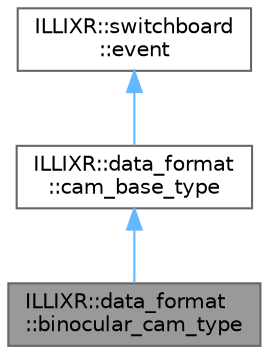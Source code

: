 digraph "ILLIXR::data_format::binocular_cam_type"
{
 // LATEX_PDF_SIZE
  bgcolor="transparent";
  edge [fontname=Helvetica,fontsize=10,labelfontname=Helvetica,labelfontsize=10];
  node [fontname=Helvetica,fontsize=10,shape=box,height=0.2,width=0.4];
  Node1 [id="Node000001",label="ILLIXR::data_format\l::binocular_cam_type",height=0.2,width=0.4,color="gray40", fillcolor="grey60", style="filled", fontcolor="black",tooltip=" "];
  Node2 -> Node1 [id="edge1_Node000001_Node000002",dir="back",color="steelblue1",style="solid",tooltip=" "];
  Node2 [id="Node000002",label="ILLIXR::data_format\l::cam_base_type",height=0.2,width=0.4,color="gray40", fillcolor="white", style="filled",URL="$structILLIXR_1_1data__format_1_1cam__base__type.html",tooltip=" "];
  Node3 -> Node2 [id="edge2_Node000002_Node000003",dir="back",color="steelblue1",style="solid",tooltip=" "];
  Node3 [id="Node000003",label="ILLIXR::switchboard\l::event",height=0.2,width=0.4,color="gray40", fillcolor="white", style="filled",URL="$classILLIXR_1_1switchboard_1_1event.html",tooltip="Virtual class for event types."];
}
